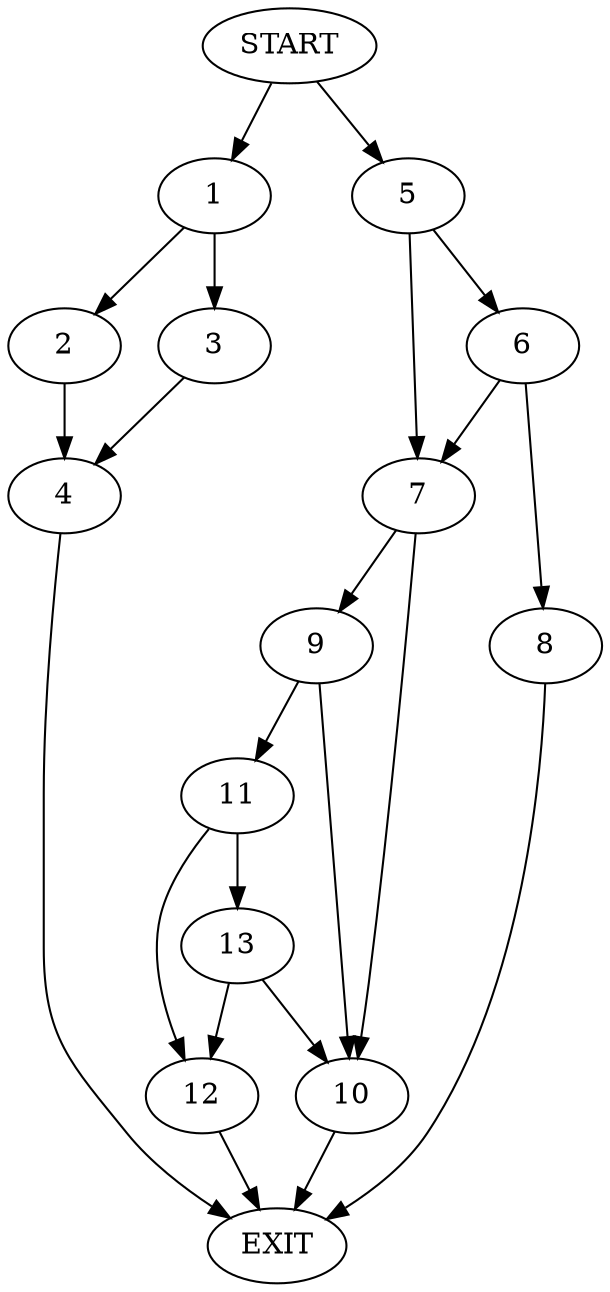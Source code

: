 digraph {
0 [label="START"]
14 [label="EXIT"]
0 -> 1
1 -> 2
1 -> 3
3 -> 4
2 -> 4
4 -> 14
0 -> 5
5 -> 6
5 -> 7
6 -> 8
6 -> 7
7 -> 9
7 -> 10
8 -> 14
10 -> 14
9 -> 10
9 -> 11
11 -> 12
11 -> 13
12 -> 14
13 -> 12
13 -> 10
}
